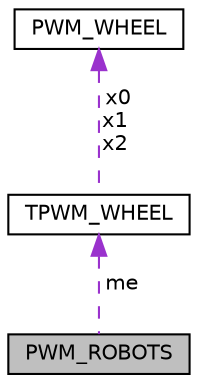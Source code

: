 digraph "PWM_ROBOTS"
{
  edge [fontname="Helvetica",fontsize="10",labelfontname="Helvetica",labelfontsize="10"];
  node [fontname="Helvetica",fontsize="10",shape=record];
  Node1 [label="PWM_ROBOTS",height=0.2,width=0.4,color="black", fillcolor="grey75", style="filled", fontcolor="black"];
  Node2 -> Node1 [dir="back",color="darkorchid3",fontsize="10",style="dashed",label=" me" ,fontname="Helvetica"];
  Node2 [label="TPWM_WHEEL",height=0.2,width=0.4,color="black", fillcolor="white", style="filled",URL="$structTPWM__WHEEL.html"];
  Node3 -> Node2 [dir="back",color="darkorchid3",fontsize="10",style="dashed",label=" x0\nx1\nx2" ,fontname="Helvetica"];
  Node3 [label="PWM_WHEEL",height=0.2,width=0.4,color="black", fillcolor="white", style="filled",URL="$structPWM__WHEEL.html"];
}
